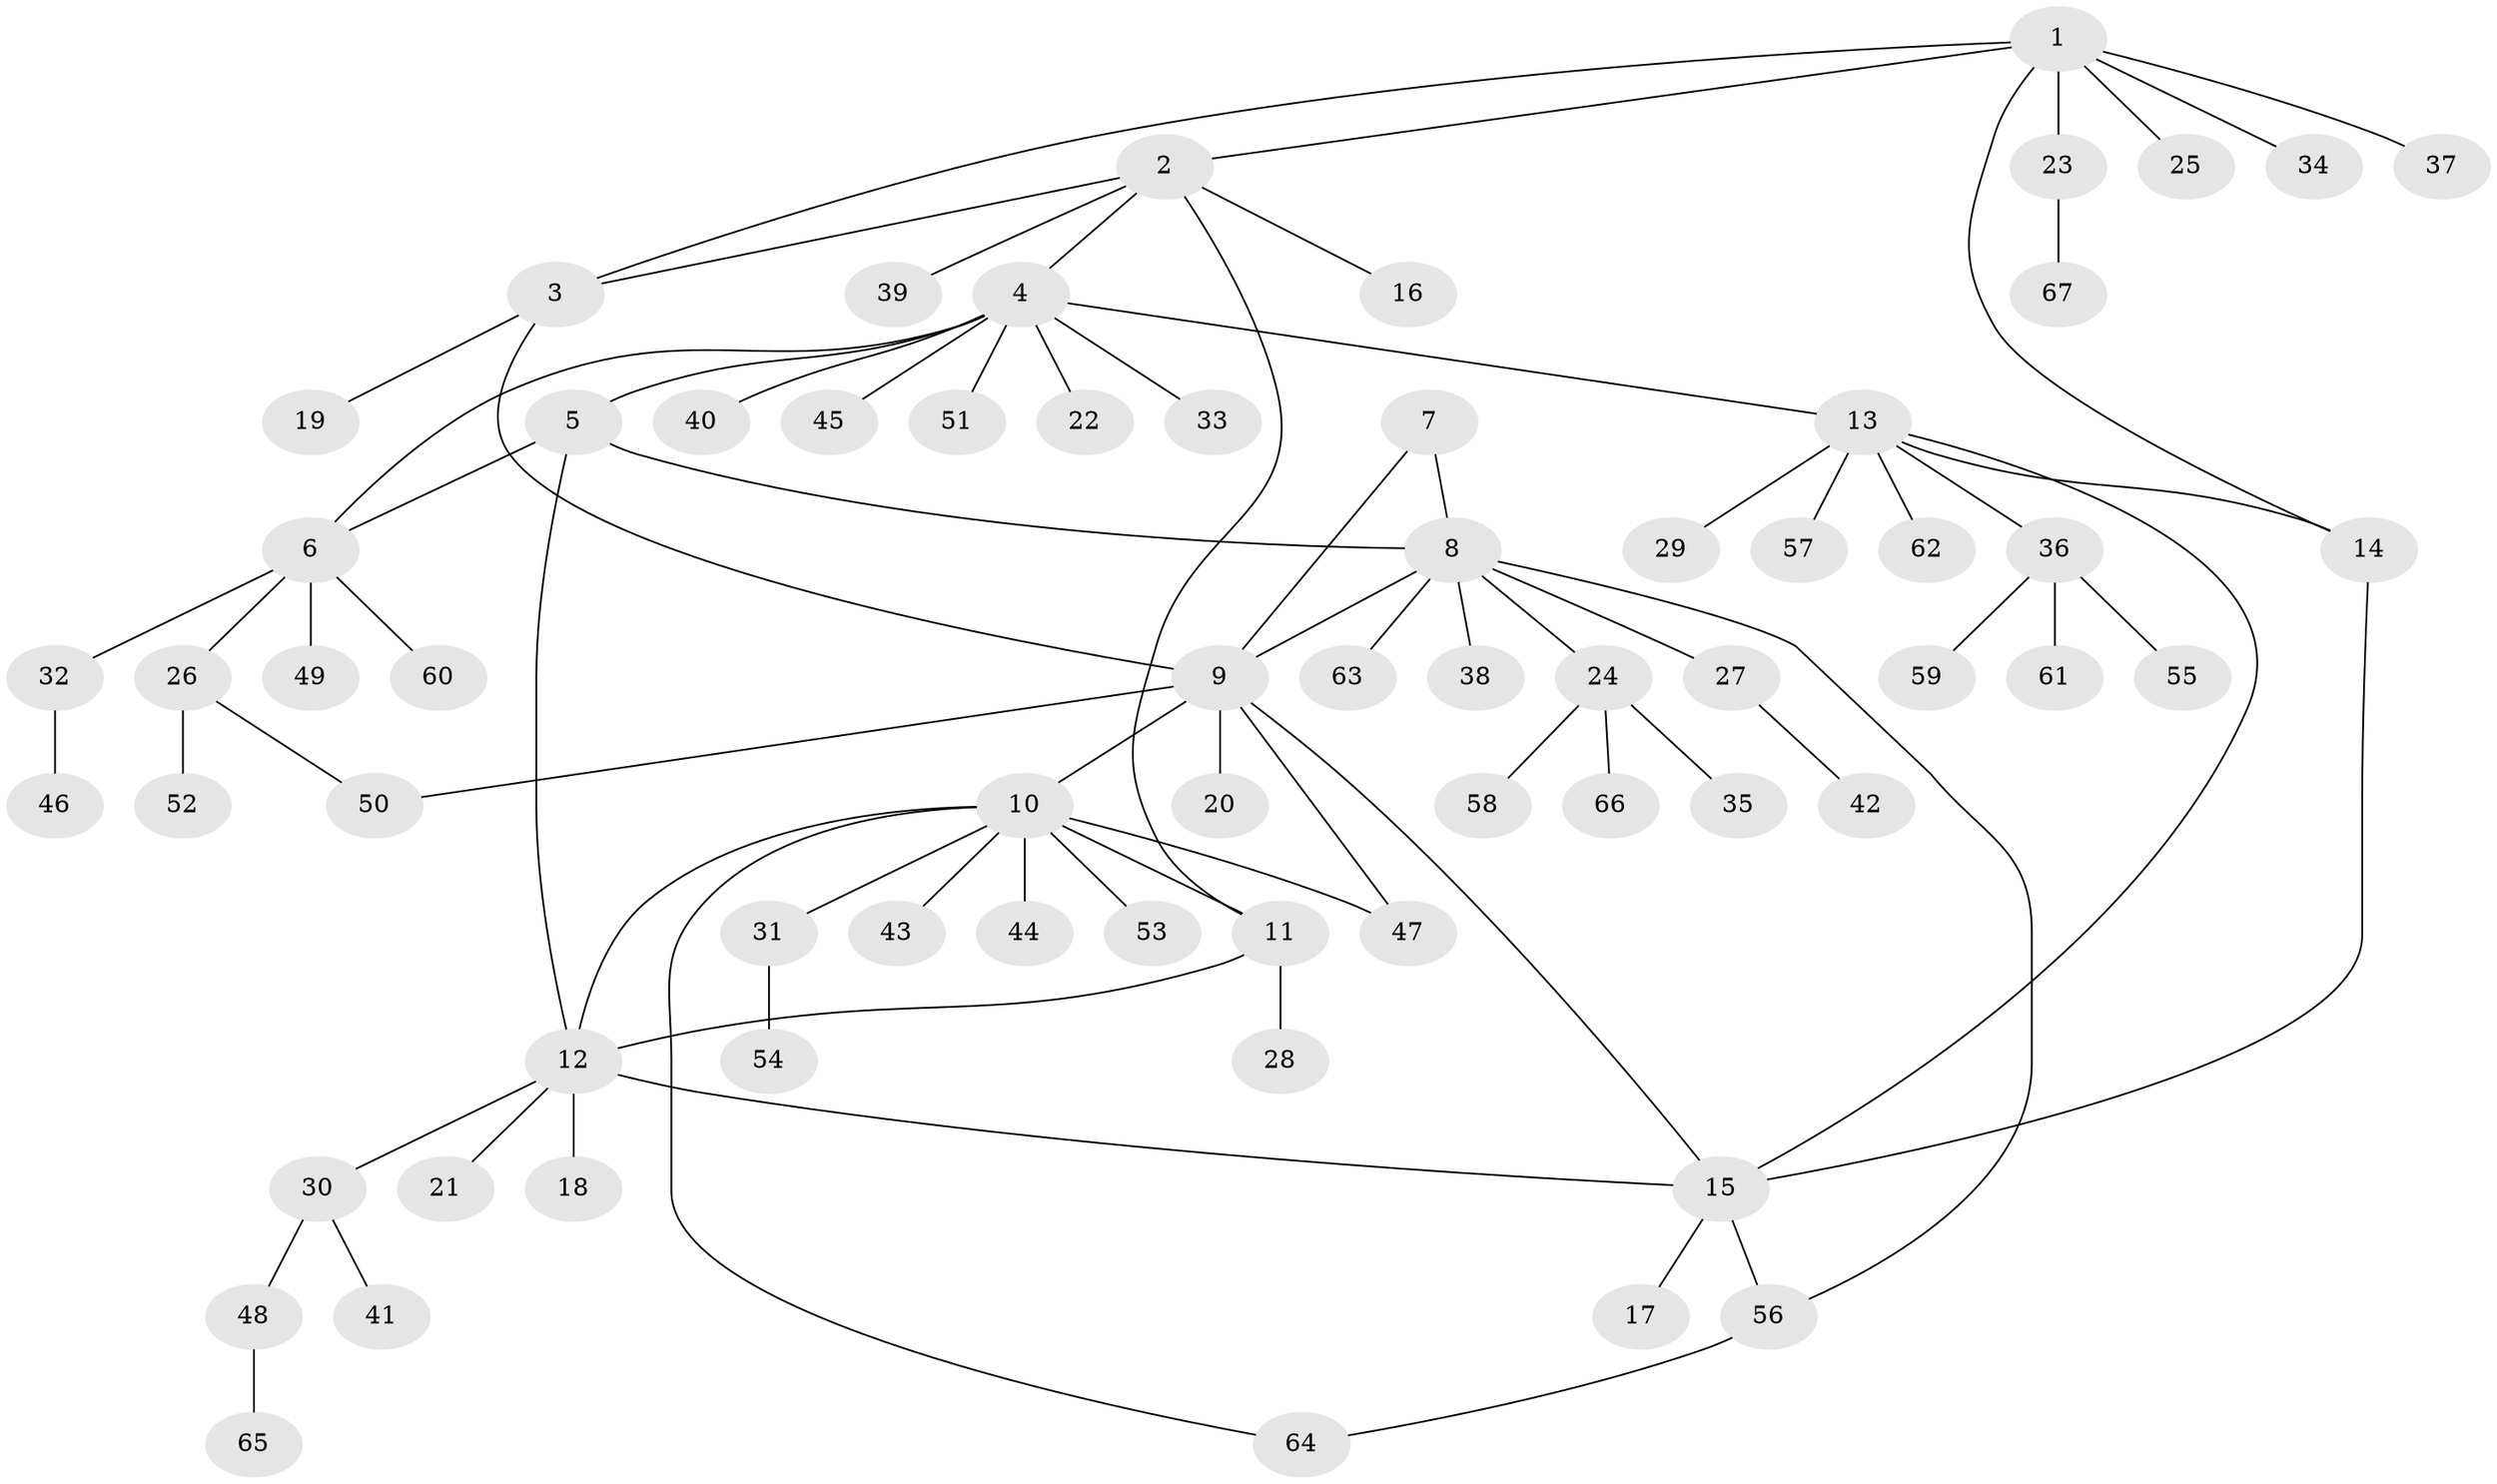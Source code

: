 // Generated by graph-tools (version 1.1) at 2025/02/03/09/25 03:02:45]
// undirected, 67 vertices, 81 edges
graph export_dot {
graph [start="1"]
  node [color=gray90,style=filled];
  1;
  2;
  3;
  4;
  5;
  6;
  7;
  8;
  9;
  10;
  11;
  12;
  13;
  14;
  15;
  16;
  17;
  18;
  19;
  20;
  21;
  22;
  23;
  24;
  25;
  26;
  27;
  28;
  29;
  30;
  31;
  32;
  33;
  34;
  35;
  36;
  37;
  38;
  39;
  40;
  41;
  42;
  43;
  44;
  45;
  46;
  47;
  48;
  49;
  50;
  51;
  52;
  53;
  54;
  55;
  56;
  57;
  58;
  59;
  60;
  61;
  62;
  63;
  64;
  65;
  66;
  67;
  1 -- 2;
  1 -- 3;
  1 -- 14;
  1 -- 23;
  1 -- 25;
  1 -- 34;
  1 -- 37;
  2 -- 3;
  2 -- 4;
  2 -- 11;
  2 -- 16;
  2 -- 39;
  3 -- 9;
  3 -- 19;
  4 -- 5;
  4 -- 6;
  4 -- 13;
  4 -- 22;
  4 -- 33;
  4 -- 40;
  4 -- 45;
  4 -- 51;
  5 -- 6;
  5 -- 8;
  5 -- 12;
  6 -- 26;
  6 -- 32;
  6 -- 49;
  6 -- 60;
  7 -- 8;
  7 -- 9;
  8 -- 9;
  8 -- 24;
  8 -- 27;
  8 -- 38;
  8 -- 56;
  8 -- 63;
  9 -- 10;
  9 -- 15;
  9 -- 20;
  9 -- 47;
  9 -- 50;
  10 -- 11;
  10 -- 12;
  10 -- 31;
  10 -- 43;
  10 -- 44;
  10 -- 47;
  10 -- 53;
  10 -- 64;
  11 -- 12;
  11 -- 28;
  12 -- 15;
  12 -- 18;
  12 -- 21;
  12 -- 30;
  13 -- 14;
  13 -- 15;
  13 -- 29;
  13 -- 36;
  13 -- 57;
  13 -- 62;
  14 -- 15;
  15 -- 17;
  15 -- 56;
  23 -- 67;
  24 -- 35;
  24 -- 58;
  24 -- 66;
  26 -- 50;
  26 -- 52;
  27 -- 42;
  30 -- 41;
  30 -- 48;
  31 -- 54;
  32 -- 46;
  36 -- 55;
  36 -- 59;
  36 -- 61;
  48 -- 65;
  56 -- 64;
}
